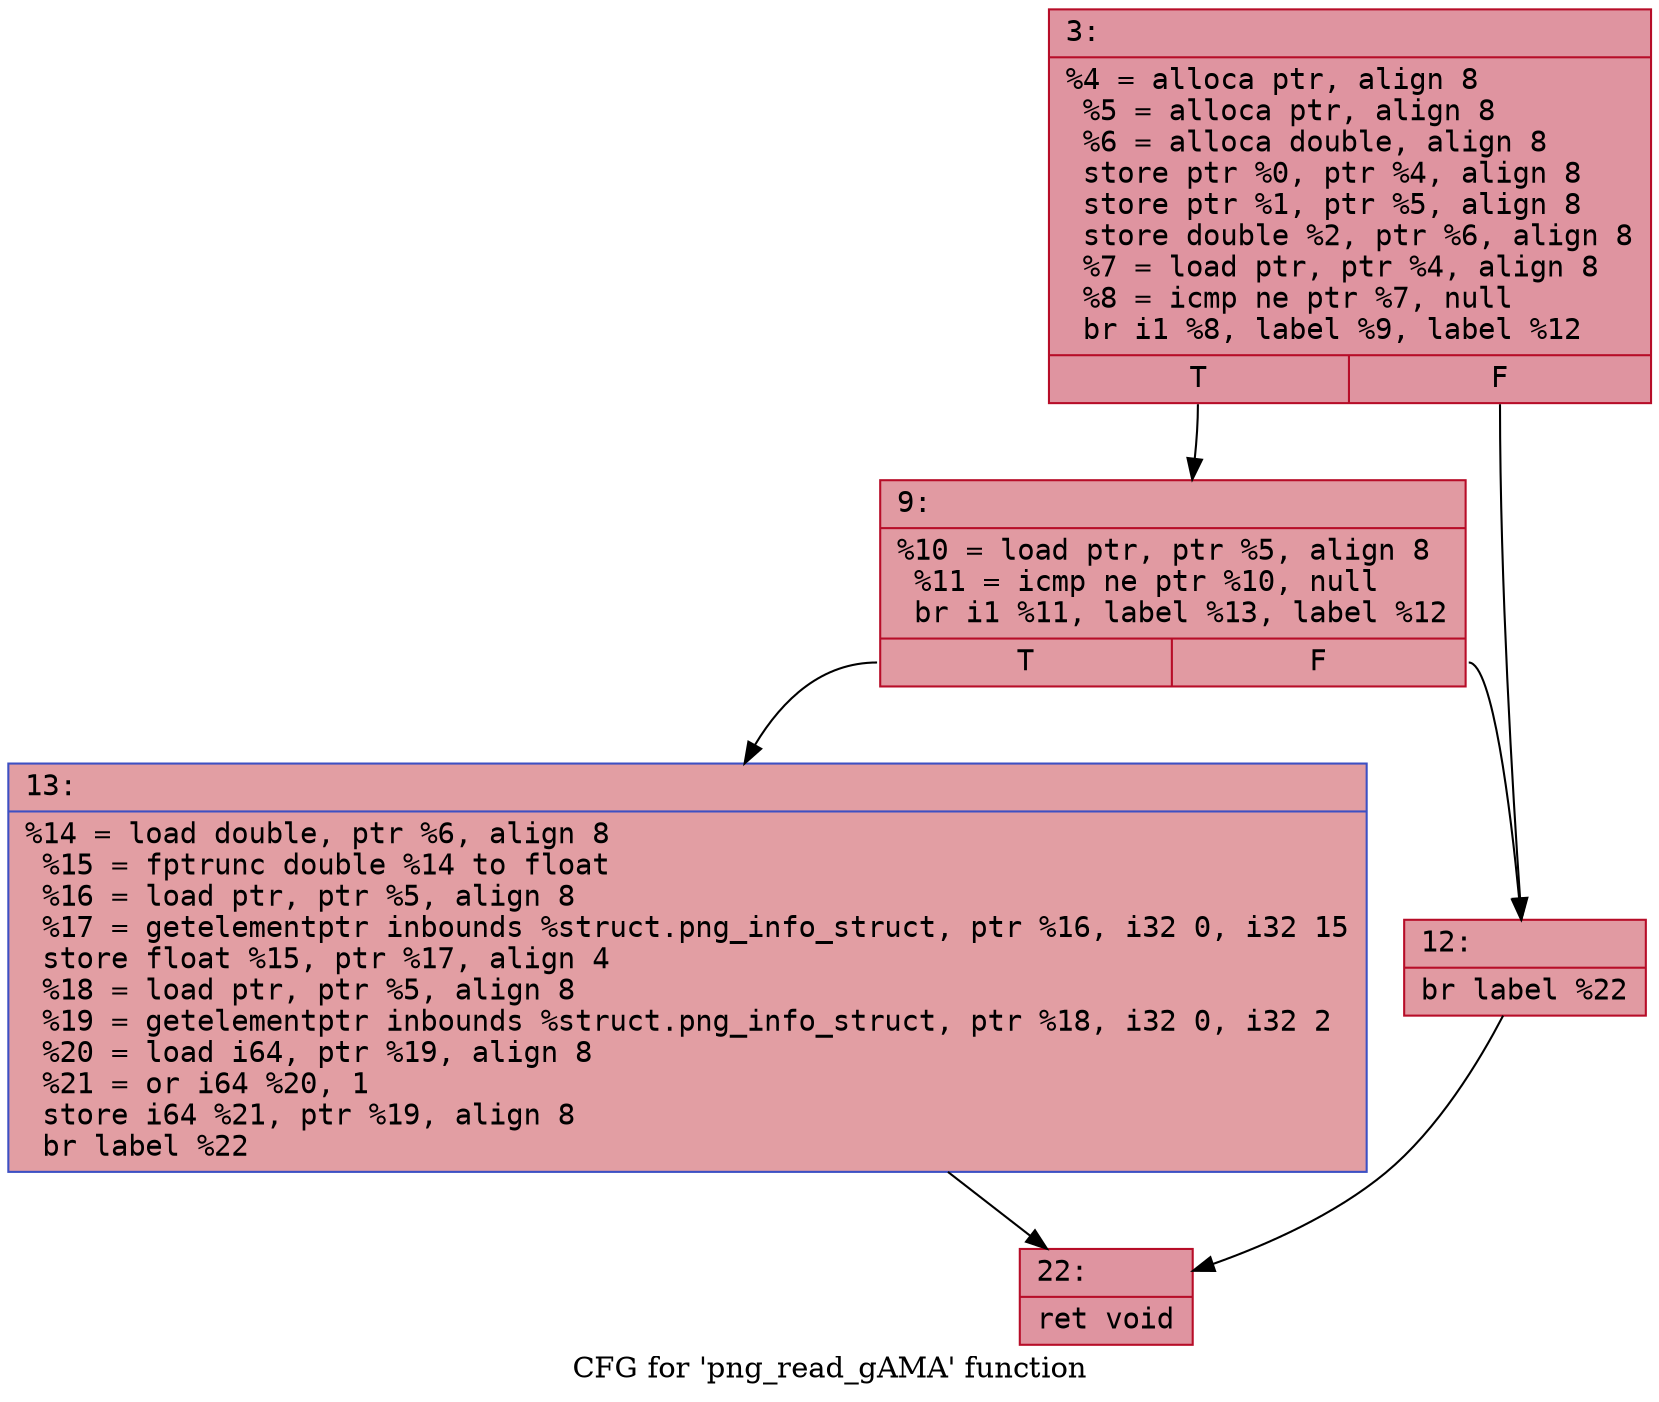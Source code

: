 digraph "CFG for 'png_read_gAMA' function" {
	label="CFG for 'png_read_gAMA' function";

	Node0x600002336580 [shape=record,color="#b70d28ff", style=filled, fillcolor="#b70d2870" fontname="Courier",label="{3:\l|  %4 = alloca ptr, align 8\l  %5 = alloca ptr, align 8\l  %6 = alloca double, align 8\l  store ptr %0, ptr %4, align 8\l  store ptr %1, ptr %5, align 8\l  store double %2, ptr %6, align 8\l  %7 = load ptr, ptr %4, align 8\l  %8 = icmp ne ptr %7, null\l  br i1 %8, label %9, label %12\l|{<s0>T|<s1>F}}"];
	Node0x600002336580:s0 -> Node0x6000023365d0[tooltip="3 -> 9\nProbability 62.50%" ];
	Node0x600002336580:s1 -> Node0x600002336620[tooltip="3 -> 12\nProbability 37.50%" ];
	Node0x6000023365d0 [shape=record,color="#b70d28ff", style=filled, fillcolor="#bb1b2c70" fontname="Courier",label="{9:\l|  %10 = load ptr, ptr %5, align 8\l  %11 = icmp ne ptr %10, null\l  br i1 %11, label %13, label %12\l|{<s0>T|<s1>F}}"];
	Node0x6000023365d0:s0 -> Node0x600002336670[tooltip="9 -> 13\nProbability 62.50%" ];
	Node0x6000023365d0:s1 -> Node0x600002336620[tooltip="9 -> 12\nProbability 37.50%" ];
	Node0x600002336620 [shape=record,color="#b70d28ff", style=filled, fillcolor="#bb1b2c70" fontname="Courier",label="{12:\l|  br label %22\l}"];
	Node0x600002336620 -> Node0x6000023366c0[tooltip="12 -> 22\nProbability 100.00%" ];
	Node0x600002336670 [shape=record,color="#3d50c3ff", style=filled, fillcolor="#be242e70" fontname="Courier",label="{13:\l|  %14 = load double, ptr %6, align 8\l  %15 = fptrunc double %14 to float\l  %16 = load ptr, ptr %5, align 8\l  %17 = getelementptr inbounds %struct.png_info_struct, ptr %16, i32 0, i32 15\l  store float %15, ptr %17, align 4\l  %18 = load ptr, ptr %5, align 8\l  %19 = getelementptr inbounds %struct.png_info_struct, ptr %18, i32 0, i32 2\l  %20 = load i64, ptr %19, align 8\l  %21 = or i64 %20, 1\l  store i64 %21, ptr %19, align 8\l  br label %22\l}"];
	Node0x600002336670 -> Node0x6000023366c0[tooltip="13 -> 22\nProbability 100.00%" ];
	Node0x6000023366c0 [shape=record,color="#b70d28ff", style=filled, fillcolor="#b70d2870" fontname="Courier",label="{22:\l|  ret void\l}"];
}
